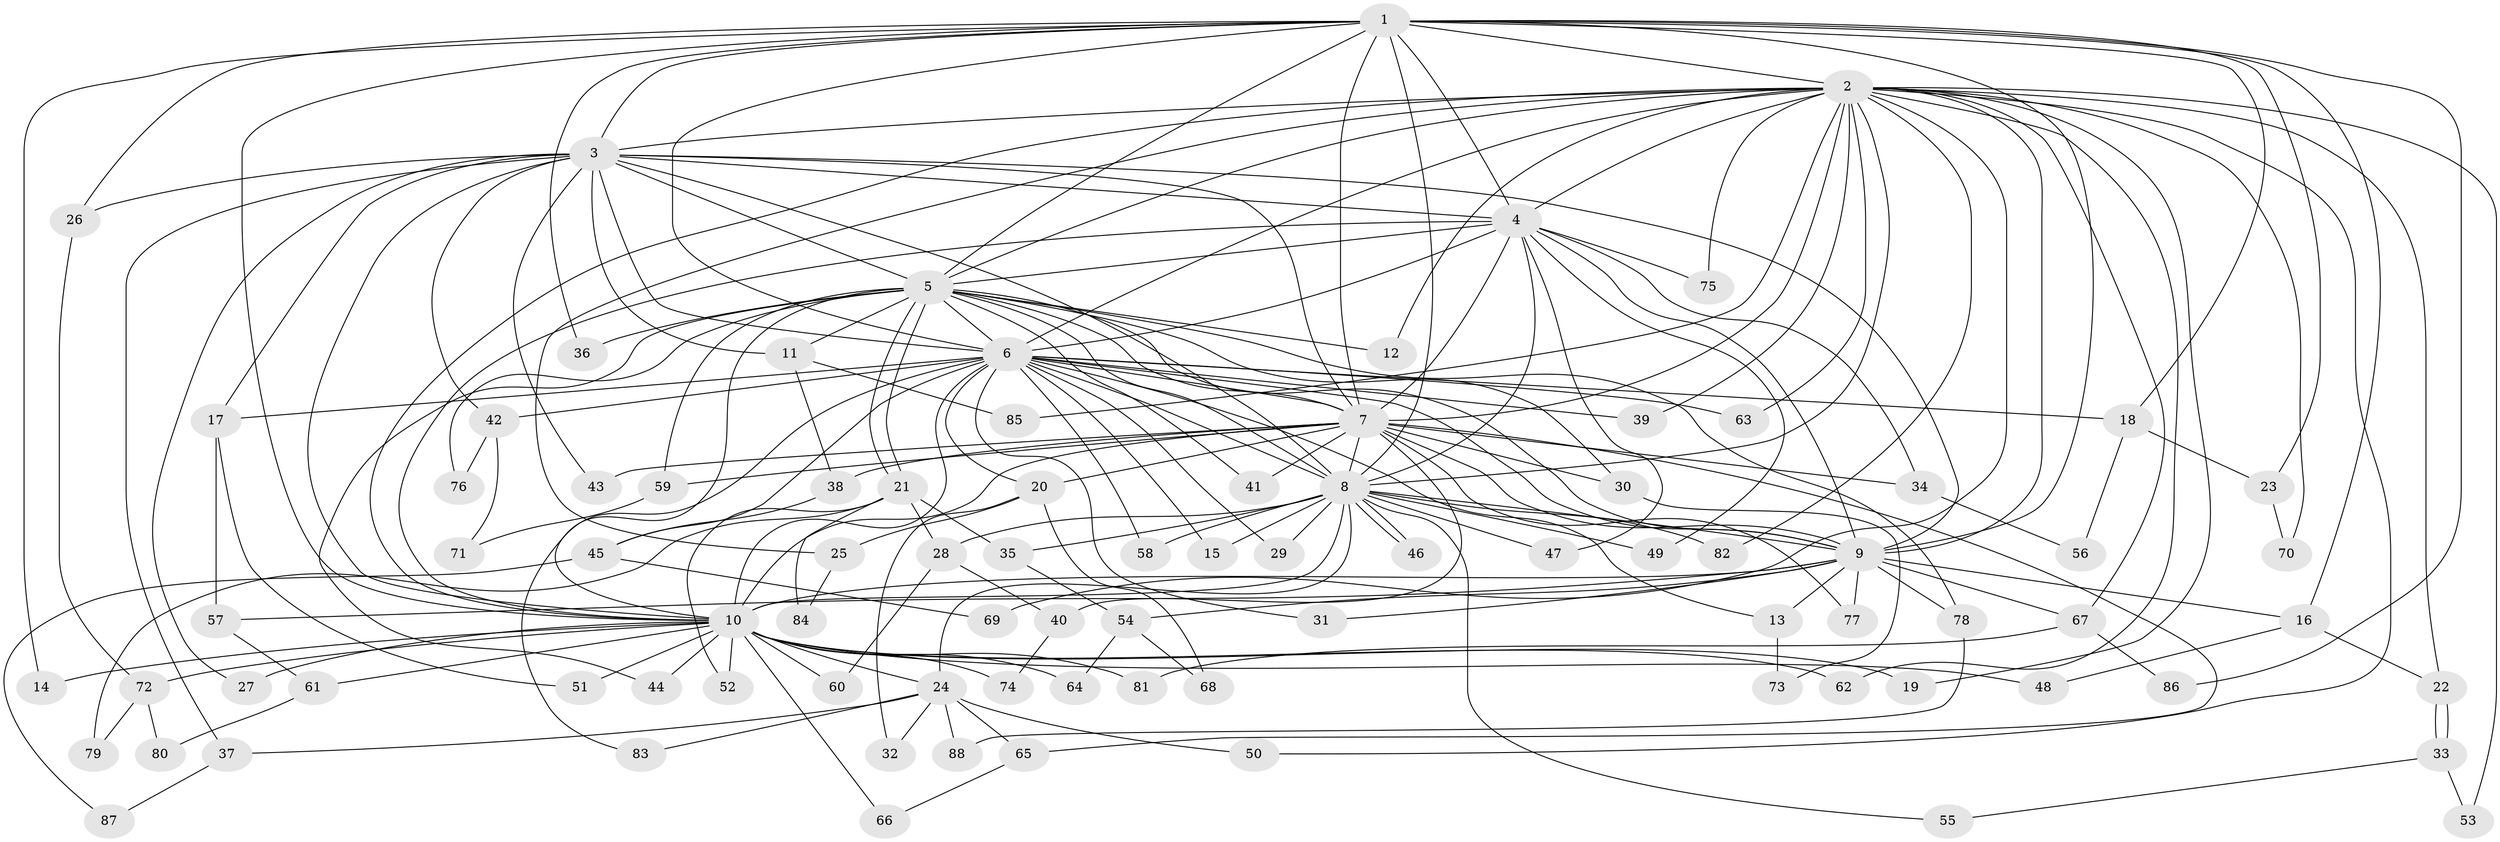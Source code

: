 // Generated by graph-tools (version 1.1) at 2025/11/02/27/25 16:11:05]
// undirected, 88 vertices, 201 edges
graph export_dot {
graph [start="1"]
  node [color=gray90,style=filled];
  1;
  2;
  3;
  4;
  5;
  6;
  7;
  8;
  9;
  10;
  11;
  12;
  13;
  14;
  15;
  16;
  17;
  18;
  19;
  20;
  21;
  22;
  23;
  24;
  25;
  26;
  27;
  28;
  29;
  30;
  31;
  32;
  33;
  34;
  35;
  36;
  37;
  38;
  39;
  40;
  41;
  42;
  43;
  44;
  45;
  46;
  47;
  48;
  49;
  50;
  51;
  52;
  53;
  54;
  55;
  56;
  57;
  58;
  59;
  60;
  61;
  62;
  63;
  64;
  65;
  66;
  67;
  68;
  69;
  70;
  71;
  72;
  73;
  74;
  75;
  76;
  77;
  78;
  79;
  80;
  81;
  82;
  83;
  84;
  85;
  86;
  87;
  88;
  1 -- 2;
  1 -- 3;
  1 -- 4;
  1 -- 5;
  1 -- 6;
  1 -- 7;
  1 -- 8;
  1 -- 9;
  1 -- 10;
  1 -- 14;
  1 -- 16;
  1 -- 18;
  1 -- 23;
  1 -- 26;
  1 -- 36;
  1 -- 86;
  2 -- 3;
  2 -- 4;
  2 -- 5;
  2 -- 6;
  2 -- 7;
  2 -- 8;
  2 -- 9;
  2 -- 10;
  2 -- 12;
  2 -- 19;
  2 -- 22;
  2 -- 25;
  2 -- 39;
  2 -- 50;
  2 -- 53;
  2 -- 62;
  2 -- 63;
  2 -- 67;
  2 -- 69;
  2 -- 70;
  2 -- 75;
  2 -- 82;
  2 -- 85;
  3 -- 4;
  3 -- 5;
  3 -- 6;
  3 -- 7;
  3 -- 8;
  3 -- 9;
  3 -- 10;
  3 -- 11;
  3 -- 17;
  3 -- 26;
  3 -- 27;
  3 -- 37;
  3 -- 42;
  3 -- 43;
  4 -- 5;
  4 -- 6;
  4 -- 7;
  4 -- 8;
  4 -- 9;
  4 -- 10;
  4 -- 34;
  4 -- 47;
  4 -- 49;
  4 -- 75;
  5 -- 6;
  5 -- 7;
  5 -- 8;
  5 -- 9;
  5 -- 10;
  5 -- 11;
  5 -- 12;
  5 -- 21;
  5 -- 21;
  5 -- 30;
  5 -- 36;
  5 -- 41;
  5 -- 44;
  5 -- 59;
  5 -- 76;
  5 -- 78;
  6 -- 7;
  6 -- 8;
  6 -- 9;
  6 -- 10;
  6 -- 13;
  6 -- 15;
  6 -- 17;
  6 -- 18;
  6 -- 20;
  6 -- 29;
  6 -- 31;
  6 -- 39;
  6 -- 42;
  6 -- 45;
  6 -- 58;
  6 -- 63;
  6 -- 83;
  7 -- 8;
  7 -- 9;
  7 -- 10;
  7 -- 20;
  7 -- 30;
  7 -- 34;
  7 -- 38;
  7 -- 40;
  7 -- 41;
  7 -- 43;
  7 -- 59;
  7 -- 65;
  7 -- 77;
  8 -- 9;
  8 -- 10;
  8 -- 15;
  8 -- 24;
  8 -- 28;
  8 -- 29;
  8 -- 35;
  8 -- 46;
  8 -- 46;
  8 -- 47;
  8 -- 49;
  8 -- 55;
  8 -- 58;
  8 -- 82;
  9 -- 10;
  9 -- 13;
  9 -- 16;
  9 -- 31;
  9 -- 54;
  9 -- 57;
  9 -- 67;
  9 -- 77;
  9 -- 78;
  10 -- 14;
  10 -- 19;
  10 -- 24;
  10 -- 27;
  10 -- 44;
  10 -- 48;
  10 -- 51;
  10 -- 52;
  10 -- 60;
  10 -- 61;
  10 -- 62;
  10 -- 64;
  10 -- 66;
  10 -- 72;
  10 -- 74;
  10 -- 81;
  11 -- 38;
  11 -- 85;
  13 -- 73;
  16 -- 22;
  16 -- 48;
  17 -- 51;
  17 -- 57;
  18 -- 23;
  18 -- 56;
  20 -- 25;
  20 -- 32;
  20 -- 68;
  21 -- 28;
  21 -- 35;
  21 -- 52;
  21 -- 79;
  21 -- 84;
  22 -- 33;
  22 -- 33;
  23 -- 70;
  24 -- 32;
  24 -- 37;
  24 -- 50;
  24 -- 65;
  24 -- 83;
  24 -- 88;
  25 -- 84;
  26 -- 72;
  28 -- 40;
  28 -- 60;
  30 -- 73;
  33 -- 53;
  33 -- 55;
  34 -- 56;
  35 -- 54;
  37 -- 87;
  38 -- 45;
  40 -- 74;
  42 -- 71;
  42 -- 76;
  45 -- 69;
  45 -- 87;
  54 -- 64;
  54 -- 68;
  57 -- 61;
  59 -- 71;
  61 -- 80;
  65 -- 66;
  67 -- 81;
  67 -- 86;
  72 -- 79;
  72 -- 80;
  78 -- 88;
}
